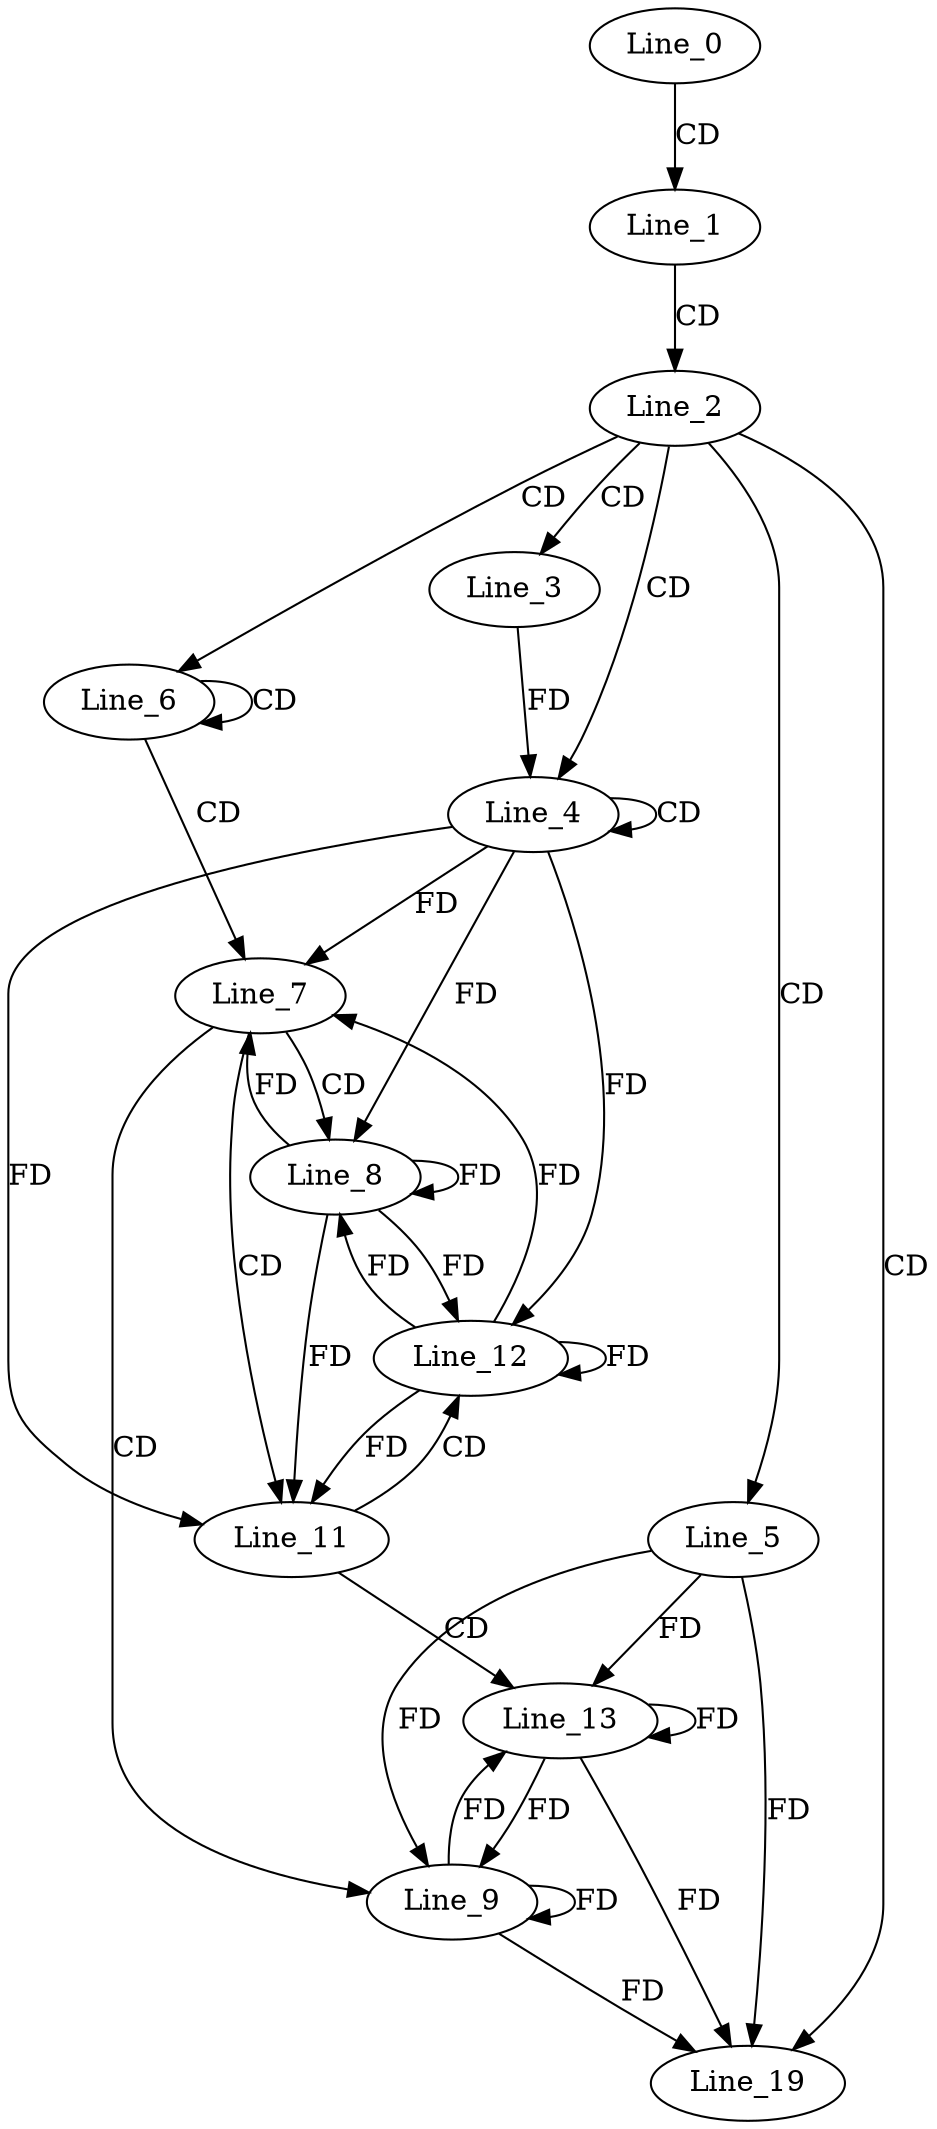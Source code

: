 digraph G {
  Line_0;
  Line_1;
  Line_2;
  Line_3;
  Line_4;
  Line_4;
  Line_5;
  Line_6;
  Line_7;
  Line_8;
  Line_9;
  Line_11;
  Line_12;
  Line_13;
  Line_19;
  Line_0 -> Line_1 [ label="CD" ];
  Line_1 -> Line_2 [ label="CD" ];
  Line_2 -> Line_3 [ label="CD" ];
  Line_2 -> Line_4 [ label="CD" ];
  Line_4 -> Line_4 [ label="CD" ];
  Line_3 -> Line_4 [ label="FD" ];
  Line_2 -> Line_5 [ label="CD" ];
  Line_2 -> Line_6 [ label="CD" ];
  Line_6 -> Line_6 [ label="CD" ];
  Line_6 -> Line_7 [ label="CD" ];
  Line_4 -> Line_7 [ label="FD" ];
  Line_7 -> Line_8 [ label="CD" ];
  Line_8 -> Line_8 [ label="FD" ];
  Line_4 -> Line_8 [ label="FD" ];
  Line_7 -> Line_9 [ label="CD" ];
  Line_9 -> Line_9 [ label="FD" ];
  Line_5 -> Line_9 [ label="FD" ];
  Line_7 -> Line_11 [ label="CD" ];
  Line_8 -> Line_11 [ label="FD" ];
  Line_4 -> Line_11 [ label="FD" ];
  Line_11 -> Line_12 [ label="CD" ];
  Line_8 -> Line_12 [ label="FD" ];
  Line_12 -> Line_12 [ label="FD" ];
  Line_4 -> Line_12 [ label="FD" ];
  Line_11 -> Line_13 [ label="CD" ];
  Line_9 -> Line_13 [ label="FD" ];
  Line_13 -> Line_13 [ label="FD" ];
  Line_5 -> Line_13 [ label="FD" ];
  Line_2 -> Line_19 [ label="CD" ];
  Line_9 -> Line_19 [ label="FD" ];
  Line_13 -> Line_19 [ label="FD" ];
  Line_5 -> Line_19 [ label="FD" ];
  Line_8 -> Line_7 [ label="FD" ];
  Line_12 -> Line_7 [ label="FD" ];
  Line_12 -> Line_8 [ label="FD" ];
  Line_13 -> Line_9 [ label="FD" ];
  Line_12 -> Line_11 [ label="FD" ];
}
